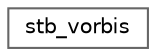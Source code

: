 digraph "Graphical Class Hierarchy"
{
 // LATEX_PDF_SIZE
  bgcolor="transparent";
  edge [fontname=Helvetica,fontsize=10,labelfontname=Helvetica,labelfontsize=10];
  node [fontname=Helvetica,fontsize=10,shape=box,height=0.2,width=0.4];
  rankdir="LR";
  Node0 [id="Node000000",label="stb_vorbis",height=0.2,width=0.4,color="grey40", fillcolor="white", style="filled",URL="$structstb__vorbis.html",tooltip=" "];
}
